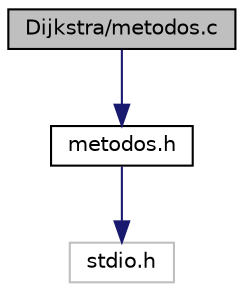 digraph "Dijkstra/metodos.c"
{
 // LATEX_PDF_SIZE
  edge [fontname="Helvetica",fontsize="10",labelfontname="Helvetica",labelfontsize="10"];
  node [fontname="Helvetica",fontsize="10",shape=record];
  Node1 [label="Dijkstra/metodos.c",height=0.2,width=0.4,color="black", fillcolor="grey75", style="filled", fontcolor="black",tooltip="Metodos."];
  Node1 -> Node2 [color="midnightblue",fontsize="10",style="solid",fontname="Helvetica"];
  Node2 [label="metodos.h",height=0.2,width=0.4,color="black", fillcolor="white", style="filled",URL="$metodos_8h.html",tooltip=" "];
  Node2 -> Node3 [color="midnightblue",fontsize="10",style="solid",fontname="Helvetica"];
  Node3 [label="stdio.h",height=0.2,width=0.4,color="grey75", fillcolor="white", style="filled",tooltip=" "];
}
